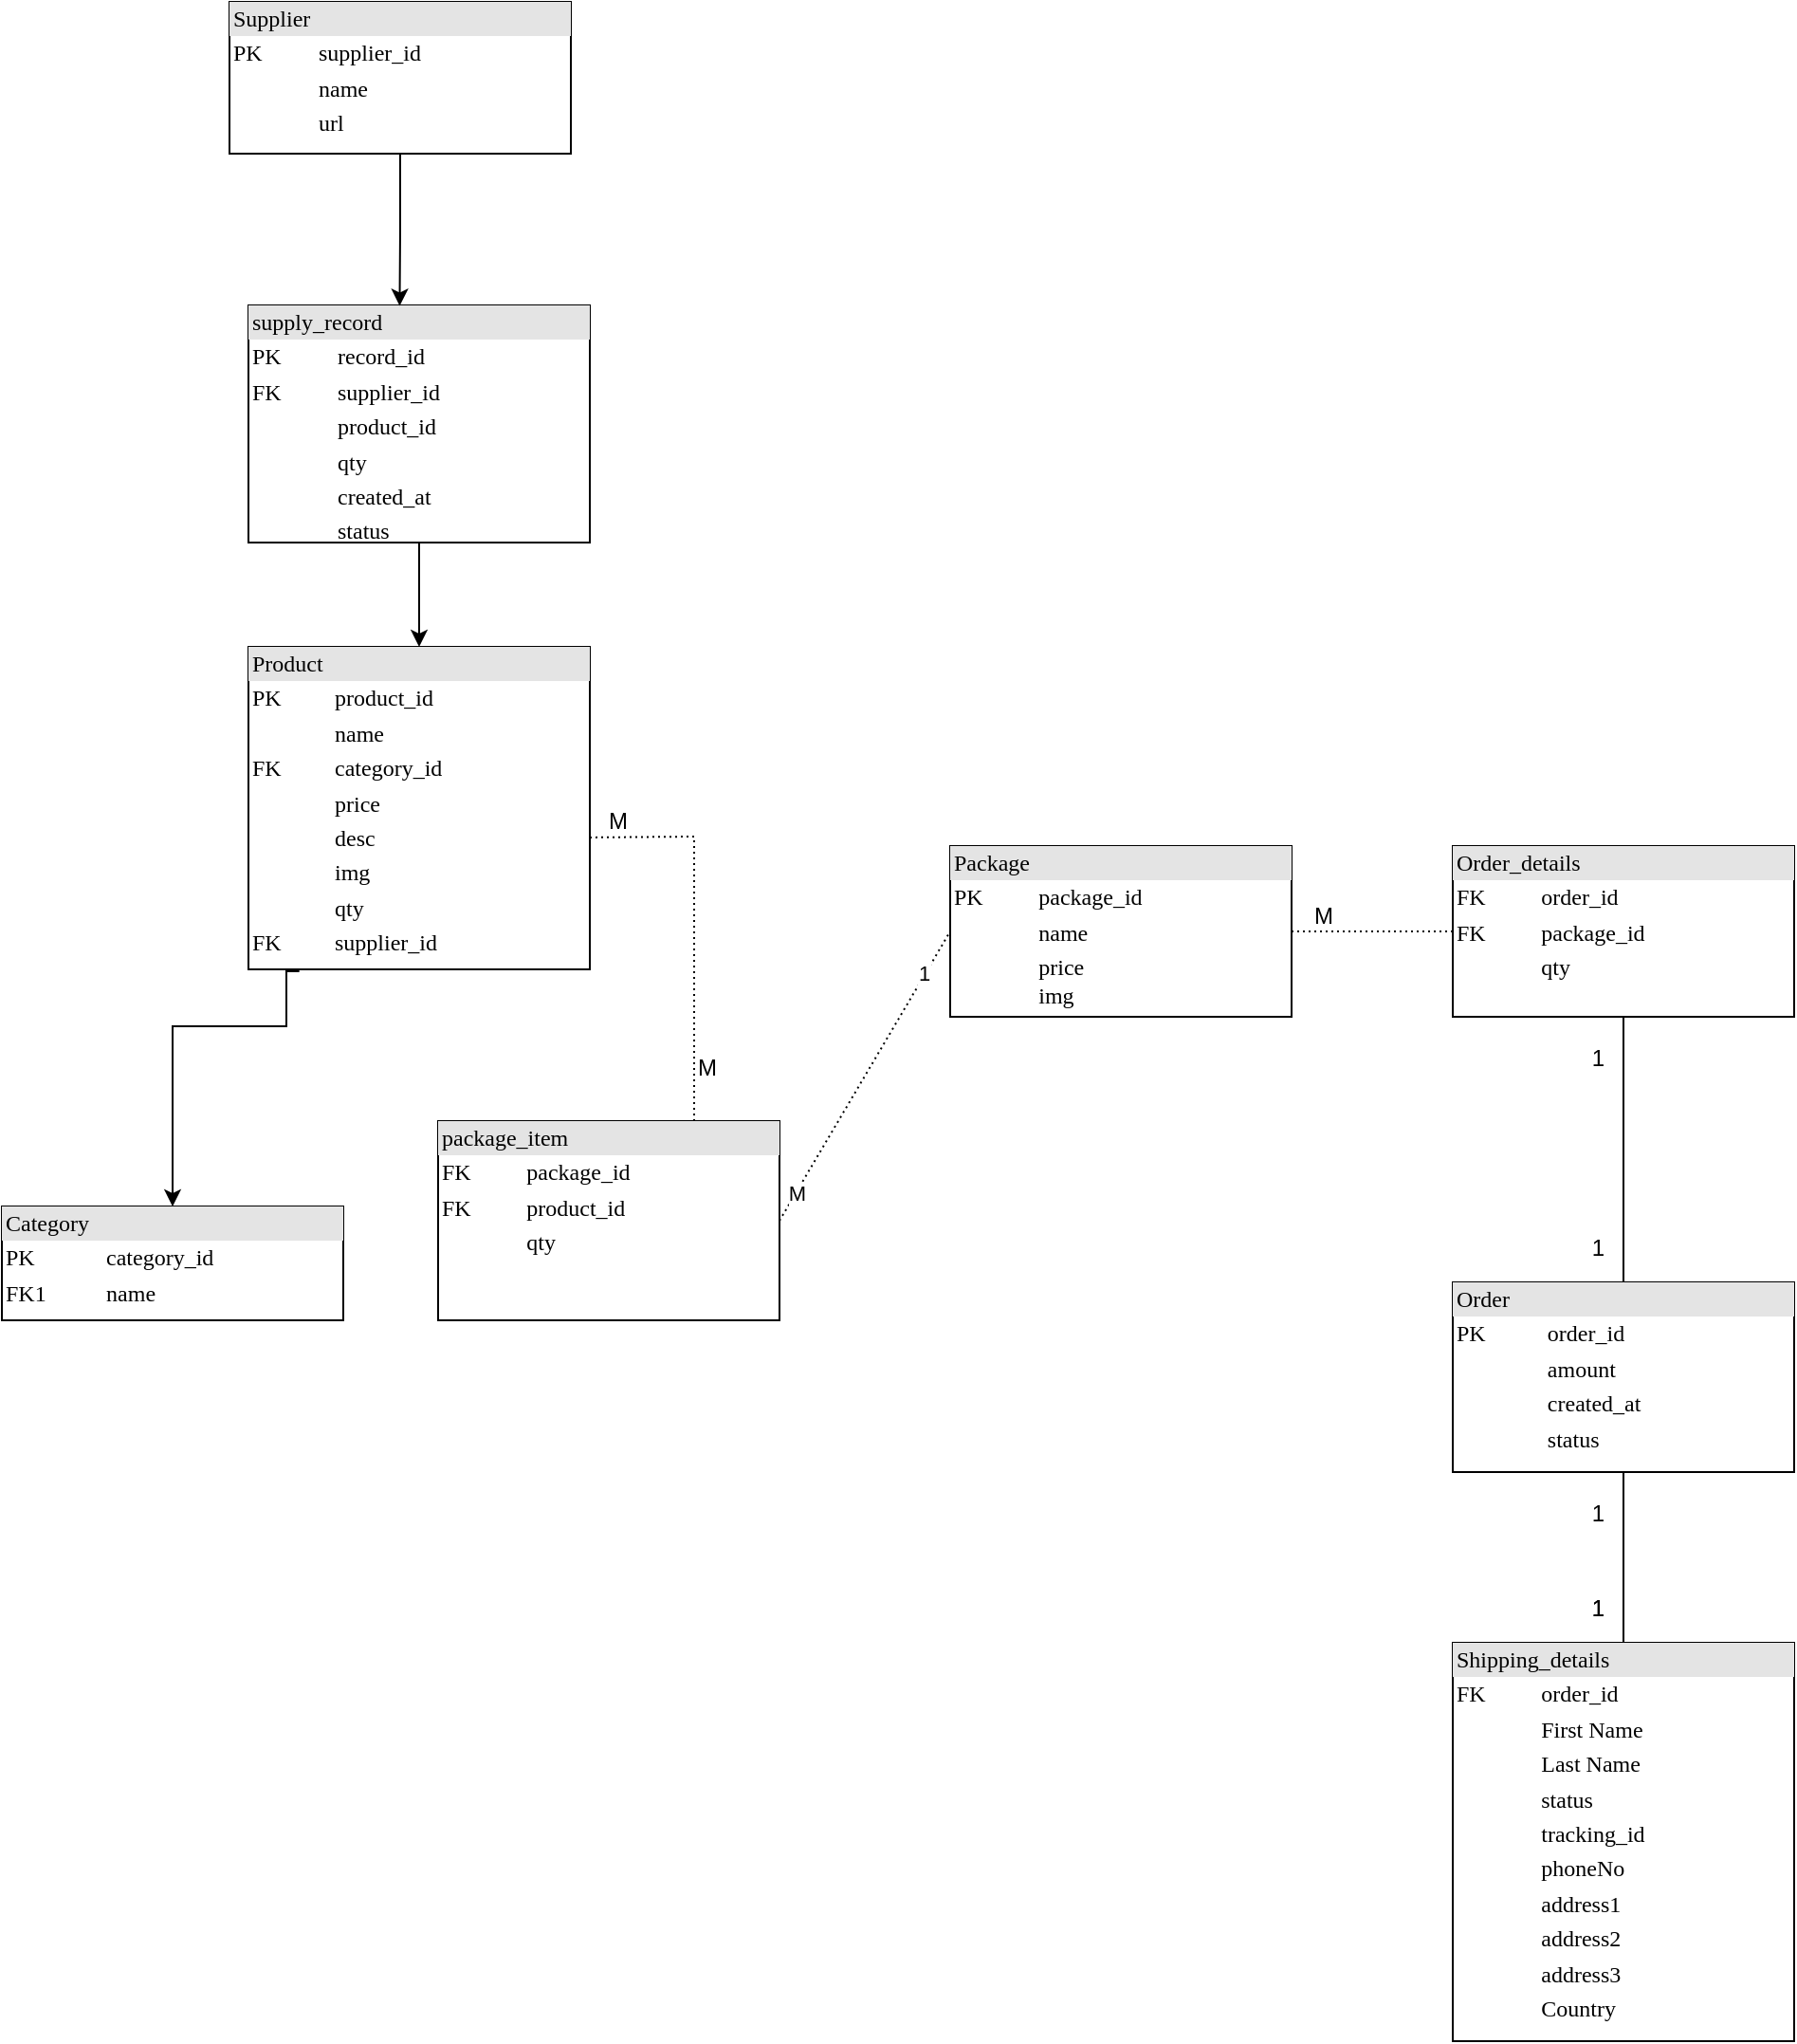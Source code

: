 <mxfile version="13.10.9" type="device"><diagram name="Page-1" id="2ca16b54-16f6-2749-3443-fa8db7711227"><mxGraphModel dx="918" dy="934" grid="1" gridSize="10" guides="1" tooltips="1" connect="1" arrows="1" fold="1" page="1" pageScale="1" pageWidth="1100" pageHeight="850" background="#ffffff" math="0" shadow="0"><root><mxCell id="0"/><mxCell id="1" parent="0"/><mxCell id="2ed32ef02a7f4228-1" value="&lt;div style=&quot;box-sizing: border-box ; width: 100% ; background: #e4e4e4 ; padding: 2px&quot;&gt;Package&lt;/div&gt;&lt;table style=&quot;width: 100% ; font-size: 1em&quot; cellpadding=&quot;2&quot; cellspacing=&quot;0&quot;&gt;&lt;tbody&gt;&lt;tr&gt;&lt;td&gt;PK&lt;/td&gt;&lt;td&gt;package_id&lt;/td&gt;&lt;/tr&gt;&lt;tr&gt;&lt;td&gt;&lt;br&gt;&lt;/td&gt;&lt;td&gt;name&lt;/td&gt;&lt;/tr&gt;&lt;tr&gt;&lt;td&gt;&lt;/td&gt;&lt;td&gt;price&lt;br&gt;img&lt;/td&gt;&lt;/tr&gt;&lt;/tbody&gt;&lt;/table&gt;" style="verticalAlign=top;align=left;overflow=fill;html=1;rounded=0;shadow=0;comic=0;labelBackgroundColor=none;strokeWidth=1;fontFamily=Verdana;fontSize=12" parent="1" vertex="1"><mxGeometry x="500" y="805" width="180" height="90" as="geometry"/></mxCell><mxCell id="2ed32ef02a7f4228-2" value="&lt;div style=&quot;box-sizing: border-box ; width: 100% ; background: #e4e4e4 ; padding: 2px&quot;&gt;Order&lt;/div&gt;&lt;table style=&quot;width: 100% ; font-size: 1em&quot; cellpadding=&quot;2&quot; cellspacing=&quot;0&quot;&gt;&lt;tbody&gt;&lt;tr&gt;&lt;td&gt;PK&lt;/td&gt;&lt;td&gt;order_id&lt;/td&gt;&lt;/tr&gt;&lt;tr&gt;&lt;td&gt;&lt;br&gt;&lt;/td&gt;&lt;td&gt;amount&lt;br&gt;&lt;/td&gt;&lt;/tr&gt;&lt;tr&gt;&lt;td&gt;&lt;br&gt;&lt;/td&gt;&lt;td&gt;created_at&lt;br&gt;&lt;/td&gt;&lt;/tr&gt;&lt;tr&gt;&lt;td&gt;&lt;br&gt;&lt;/td&gt;&lt;td&gt;status&lt;br&gt;&lt;/td&gt;&lt;/tr&gt;&lt;/tbody&gt;&lt;/table&gt;" style="verticalAlign=top;align=left;overflow=fill;html=1;rounded=0;shadow=0;comic=0;labelBackgroundColor=none;strokeWidth=1;fontFamily=Verdana;fontSize=12" parent="1" vertex="1"><mxGeometry x="765" y="1035" width="180" height="100" as="geometry"/></mxCell><mxCell id="2ed32ef02a7f4228-5" value="&lt;div style=&quot;box-sizing: border-box ; width: 100% ; background: #e4e4e4 ; padding: 2px&quot;&gt;package_item&lt;/div&gt;&lt;table style=&quot;width: 100% ; font-size: 1em&quot; cellpadding=&quot;2&quot; cellspacing=&quot;0&quot;&gt;&lt;tbody&gt;&lt;tr&gt;&lt;td&gt;FK&lt;/td&gt;&lt;td&gt;package_id&lt;/td&gt;&lt;/tr&gt;&lt;tr&gt;&lt;td&gt;FK&lt;/td&gt;&lt;td&gt;product_id&lt;/td&gt;&lt;/tr&gt;&lt;tr&gt;&lt;td&gt;&lt;br&gt;&lt;/td&gt;&lt;td&gt;qty&lt;/td&gt;&lt;/tr&gt;&lt;/tbody&gt;&lt;/table&gt;" style="verticalAlign=top;align=left;overflow=fill;html=1;rounded=0;shadow=0;comic=0;labelBackgroundColor=none;strokeWidth=1;fontFamily=Verdana;fontSize=12" parent="1" vertex="1"><mxGeometry x="230" y="950" width="180" height="105" as="geometry"/></mxCell><mxCell id="vU2rkcjnPl_LHDInV1vs-32" style="edgeStyle=orthogonalEdgeStyle;rounded=0;orthogonalLoop=1;jettySize=auto;html=1;exitX=0.5;exitY=1;exitDx=0;exitDy=0;entryX=0.5;entryY=0;entryDx=0;entryDy=0;" parent="1" source="2ed32ef02a7f4228-6" target="2ed32ef02a7f4228-8" edge="1"><mxGeometry relative="1" as="geometry"/></mxCell><mxCell id="2ed32ef02a7f4228-6" value="&lt;div style=&quot;box-sizing: border-box ; width: 100% ; background: #e4e4e4 ; padding: 2px&quot;&gt;supply_record&lt;/div&gt;&lt;table style=&quot;width: 100% ; font-size: 1em&quot; cellpadding=&quot;2&quot; cellspacing=&quot;0&quot;&gt;&lt;tbody&gt;&lt;tr&gt;&lt;td&gt;PK&lt;/td&gt;&lt;td&gt;record_id&lt;/td&gt;&lt;/tr&gt;&lt;tr&gt;&lt;td&gt;FK&lt;/td&gt;&lt;td&gt;supplier_id&lt;/td&gt;&lt;/tr&gt;&lt;tr&gt;&lt;td&gt;&lt;/td&gt;&lt;td&gt;product_id&lt;/td&gt;&lt;/tr&gt;&lt;tr&gt;&lt;td&gt;&lt;br&gt;&lt;/td&gt;&lt;td&gt;qty&lt;br&gt;&lt;/td&gt;&lt;/tr&gt;&lt;tr&gt;&lt;td&gt;&lt;br&gt;&lt;/td&gt;&lt;td&gt;created_at&lt;br&gt;&lt;/td&gt;&lt;/tr&gt;&lt;tr&gt;&lt;td&gt;&lt;br&gt;&lt;/td&gt;&lt;td&gt;status&lt;/td&gt;&lt;/tr&gt;&lt;/tbody&gt;&lt;/table&gt;" style="verticalAlign=top;align=left;overflow=fill;html=1;rounded=0;shadow=0;comic=0;labelBackgroundColor=none;strokeWidth=1;fontFamily=Verdana;fontSize=12" parent="1" vertex="1"><mxGeometry x="130" y="520" width="180" height="125" as="geometry"/></mxCell><mxCell id="2ed32ef02a7f4228-7" value="&lt;div style=&quot;box-sizing: border-box ; width: 100% ; background: #e4e4e4 ; padding: 2px&quot;&gt;Category&lt;/div&gt;&lt;table style=&quot;width: 100% ; font-size: 1em&quot; cellpadding=&quot;2&quot; cellspacing=&quot;0&quot;&gt;&lt;tbody&gt;&lt;tr&gt;&lt;td&gt;PK&lt;/td&gt;&lt;td&gt;category_id&lt;/td&gt;&lt;/tr&gt;&lt;tr&gt;&lt;td&gt;FK1&lt;/td&gt;&lt;td&gt;name&lt;/td&gt;&lt;/tr&gt;&lt;/tbody&gt;&lt;/table&gt;" style="verticalAlign=top;align=left;overflow=fill;html=1;rounded=0;shadow=0;comic=0;labelBackgroundColor=none;strokeWidth=1;fontFamily=Verdana;fontSize=12" parent="1" vertex="1"><mxGeometry y="995" width="180" height="60" as="geometry"/></mxCell><mxCell id="vU2rkcjnPl_LHDInV1vs-36" style="edgeStyle=orthogonalEdgeStyle;rounded=0;orthogonalLoop=1;jettySize=auto;html=1;exitX=0.149;exitY=1.006;exitDx=0;exitDy=0;entryX=0.5;entryY=0;entryDx=0;entryDy=0;exitPerimeter=0;" parent="1" source="2ed32ef02a7f4228-8" target="2ed32ef02a7f4228-7" edge="1"><mxGeometry relative="1" as="geometry"><mxPoint x="90" y="990" as="targetPoint"/><Array as="points"><mxPoint x="150" y="871"/><mxPoint x="150" y="900"/><mxPoint x="90" y="900"/></Array></mxGeometry></mxCell><mxCell id="2ed32ef02a7f4228-8" value="&lt;div style=&quot;box-sizing: border-box ; width: 100% ; background: #e4e4e4 ; padding: 2px&quot;&gt;Product&lt;/div&gt;&lt;table style=&quot;width: 100% ; font-size: 1em&quot; cellpadding=&quot;2&quot; cellspacing=&quot;0&quot;&gt;&lt;tbody&gt;&lt;tr&gt;&lt;td&gt;PK&lt;/td&gt;&lt;td&gt;product_id&lt;/td&gt;&lt;/tr&gt;&lt;tr&gt;&lt;td&gt;&lt;/td&gt;&lt;td&gt;name&lt;/td&gt;&lt;/tr&gt;&lt;tr&gt;&lt;td&gt;FK&lt;/td&gt;&lt;td&gt;category_id&lt;/td&gt;&lt;/tr&gt;&lt;tr&gt;&lt;td&gt;&lt;br&gt;&lt;/td&gt;&lt;td&gt;price&lt;/td&gt;&lt;/tr&gt;&lt;tr&gt;&lt;td&gt;&lt;br&gt;&lt;/td&gt;&lt;td&gt;desc&lt;br&gt;&lt;/td&gt;&lt;/tr&gt;&lt;tr&gt;&lt;td&gt;&lt;br&gt;&lt;/td&gt;&lt;td&gt;img&lt;br&gt;&lt;/td&gt;&lt;/tr&gt;&lt;tr&gt;&lt;td&gt;&lt;br&gt;&lt;/td&gt;&lt;td&gt;qty&lt;/td&gt;&lt;/tr&gt;&lt;tr&gt;&lt;td&gt;FK&lt;/td&gt;&lt;td&gt;supplier_id&lt;/td&gt;&lt;/tr&gt;&lt;/tbody&gt;&lt;/table&gt;" style="verticalAlign=top;align=left;overflow=fill;html=1;rounded=0;shadow=0;comic=0;labelBackgroundColor=none;strokeWidth=1;fontFamily=Verdana;fontSize=12" parent="1" vertex="1"><mxGeometry x="130" y="700" width="180" height="170" as="geometry"/></mxCell><mxCell id="vU2rkcjnPl_LHDInV1vs-33" style="edgeStyle=orthogonalEdgeStyle;rounded=0;orthogonalLoop=1;jettySize=auto;html=1;entryX=0.443;entryY=0.002;entryDx=0;entryDy=0;entryPerimeter=0;" parent="1" source="2ed32ef02a7f4228-9" target="2ed32ef02a7f4228-6" edge="1"><mxGeometry relative="1" as="geometry"><mxPoint x="206" y="557" as="targetPoint"/></mxGeometry></mxCell><mxCell id="2ed32ef02a7f4228-9" value="&lt;div style=&quot;box-sizing: border-box ; width: 100% ; background: #e4e4e4 ; padding: 2px&quot;&gt;Supplier&lt;/div&gt;&lt;table style=&quot;width: 100% ; font-size: 1em&quot; cellpadding=&quot;2&quot; cellspacing=&quot;0&quot;&gt;&lt;tbody&gt;&lt;tr&gt;&lt;td&gt;PK&lt;/td&gt;&lt;td&gt;supplier_id&lt;/td&gt;&lt;/tr&gt;&lt;tr&gt;&lt;td&gt;&lt;br&gt;&lt;/td&gt;&lt;td&gt;name&lt;/td&gt;&lt;/tr&gt;&lt;tr&gt;&lt;td&gt;&lt;/td&gt;&lt;td&gt;url&lt;/td&gt;&lt;/tr&gt;&lt;/tbody&gt;&lt;/table&gt;" style="verticalAlign=top;align=left;overflow=fill;html=1;rounded=0;shadow=0;comic=0;labelBackgroundColor=none;strokeWidth=1;fontFamily=Verdana;fontSize=12" parent="1" vertex="1"><mxGeometry x="120" y="360" width="180" height="80" as="geometry"/></mxCell><mxCell id="2ed32ef02a7f4228-10" value="&lt;div style=&quot;box-sizing: border-box ; width: 100% ; background: #e4e4e4 ; padding: 2px&quot;&gt;Shipping_details&lt;/div&gt;&lt;table style=&quot;width: 100% ; font-size: 1em&quot; cellpadding=&quot;2&quot; cellspacing=&quot;0&quot;&gt;&lt;tbody&gt;&lt;tr&gt;&lt;td&gt;FK&lt;/td&gt;&lt;td&gt;order_id&lt;/td&gt;&lt;/tr&gt;&lt;tr&gt;&lt;td&gt;&lt;br&gt;&lt;/td&gt;&lt;td&gt;First Name&lt;/td&gt;&lt;/tr&gt;&lt;tr&gt;&lt;td&gt;&lt;/td&gt;&lt;td&gt;Last Name&lt;/td&gt;&lt;/tr&gt;&lt;tr&gt;&lt;td&gt;&lt;br&gt;&lt;/td&gt;&lt;td&gt;status&lt;/td&gt;&lt;/tr&gt;&lt;tr&gt;&lt;td&gt;&lt;br&gt;&lt;/td&gt;&lt;td&gt;tracking_id&lt;br&gt;&lt;/td&gt;&lt;/tr&gt;&lt;tr&gt;&lt;td&gt;&lt;br&gt;&lt;/td&gt;&lt;td&gt;phoneNo&lt;br&gt;&lt;/td&gt;&lt;/tr&gt;&lt;tr&gt;&lt;td&gt;&lt;br&gt;&lt;/td&gt;&lt;td&gt;address1&lt;/td&gt;&lt;/tr&gt;&lt;tr&gt;&lt;td&gt;&lt;br&gt;&lt;/td&gt;&lt;td&gt;address2&lt;/td&gt;&lt;/tr&gt;&lt;tr&gt;&lt;td&gt;&lt;br&gt;&lt;/td&gt;&lt;td&gt;address3&lt;/td&gt;&lt;/tr&gt;&lt;tr&gt;&lt;td&gt;&lt;br&gt;&lt;/td&gt;&lt;td&gt;Country&lt;/td&gt;&lt;/tr&gt;&lt;/tbody&gt;&lt;/table&gt;" style="verticalAlign=top;align=left;overflow=fill;html=1;rounded=0;shadow=0;comic=0;labelBackgroundColor=none;strokeWidth=1;fontFamily=Verdana;fontSize=12" parent="1" vertex="1"><mxGeometry x="765" y="1225" width="180" height="210" as="geometry"/></mxCell><mxCell id="2ed32ef02a7f4228-11" value="&lt;div style=&quot;box-sizing: border-box ; width: 100% ; background: #e4e4e4 ; padding: 2px&quot;&gt;Order_details&lt;/div&gt;&lt;table style=&quot;width: 100% ; font-size: 1em&quot; cellpadding=&quot;2&quot; cellspacing=&quot;0&quot;&gt;&lt;tbody&gt;&lt;tr&gt;&lt;td&gt;FK&lt;/td&gt;&lt;td&gt;order_id&lt;/td&gt;&lt;/tr&gt;&lt;tr&gt;&lt;td&gt;FK&lt;/td&gt;&lt;td&gt;package_id&lt;/td&gt;&lt;/tr&gt;&lt;tr&gt;&lt;td&gt;&lt;/td&gt;&lt;td&gt;qty&lt;/td&gt;&lt;/tr&gt;&lt;/tbody&gt;&lt;/table&gt;" style="verticalAlign=top;align=left;overflow=fill;html=1;rounded=0;shadow=0;comic=0;labelBackgroundColor=none;strokeWidth=1;fontFamily=Verdana;fontSize=12" parent="1" vertex="1"><mxGeometry x="765" y="805" width="180" height="90" as="geometry"/></mxCell><mxCell id="vU2rkcjnPl_LHDInV1vs-2" value="" style="endArrow=none;html=1;rounded=0;dashed=1;dashPattern=1 2;exitX=1;exitY=0.5;exitDx=0;exitDy=0;entryX=0;entryY=0.5;entryDx=0;entryDy=0;" parent="1" source="2ed32ef02a7f4228-5" target="2ed32ef02a7f4228-1" edge="1"><mxGeometry relative="1" as="geometry"><mxPoint x="455" y="1175" as="sourcePoint"/><mxPoint x="685" y="1285" as="targetPoint"/></mxGeometry></mxCell><mxCell id="vU2rkcjnPl_LHDInV1vs-5" value="M" style="edgeLabel;html=1;align=center;verticalAlign=middle;resizable=0;points=[];" parent="vU2rkcjnPl_LHDInV1vs-2" vertex="1" connectable="0"><mxGeometry x="-0.81" relative="1" as="geometry"><mxPoint as="offset"/></mxGeometry></mxCell><mxCell id="vU2rkcjnPl_LHDInV1vs-6" value="1" style="edgeLabel;html=1;align=center;verticalAlign=middle;resizable=0;points=[];" parent="vU2rkcjnPl_LHDInV1vs-2" vertex="1" connectable="0"><mxGeometry x="0.707" y="1" relative="1" as="geometry"><mxPoint as="offset"/></mxGeometry></mxCell><mxCell id="vU2rkcjnPl_LHDInV1vs-14" value="" style="endArrow=none;html=1;rounded=0;dashed=1;dashPattern=1 2;exitX=0.75;exitY=0;exitDx=0;exitDy=0;entryX=0.998;entryY=0.591;entryDx=0;entryDy=0;entryPerimeter=0;" parent="1" source="2ed32ef02a7f4228-5" target="2ed32ef02a7f4228-8" edge="1"><mxGeometry relative="1" as="geometry"><mxPoint x="625" y="935" as="sourcePoint"/><mxPoint x="785" y="935" as="targetPoint"/><Array as="points"><mxPoint x="365" y="800"/></Array></mxGeometry></mxCell><mxCell id="vU2rkcjnPl_LHDInV1vs-15" value="M" style="resizable=0;html=1;align=left;verticalAlign=bottom;" parent="vU2rkcjnPl_LHDInV1vs-14" connectable="0" vertex="1"><mxGeometry x="-1" relative="1" as="geometry"><mxPoint y="-20" as="offset"/></mxGeometry></mxCell><mxCell id="vU2rkcjnPl_LHDInV1vs-16" value="M" style="resizable=0;html=1;align=right;verticalAlign=bottom;" parent="vU2rkcjnPl_LHDInV1vs-14" connectable="0" vertex="1"><mxGeometry x="1" relative="1" as="geometry"><mxPoint x="21" as="offset"/></mxGeometry></mxCell><mxCell id="vU2rkcjnPl_LHDInV1vs-20" value="" style="endArrow=none;html=1;rounded=0;dashed=1;dashPattern=1 2;exitX=1;exitY=0.5;exitDx=0;exitDy=0;entryX=0;entryY=0.5;entryDx=0;entryDy=0;" parent="1" source="2ed32ef02a7f4228-1" target="2ed32ef02a7f4228-11" edge="1"><mxGeometry relative="1" as="geometry"><mxPoint x="655" y="752.5" as="sourcePoint"/><mxPoint x="775" y="860.0" as="targetPoint"/></mxGeometry></mxCell><mxCell id="vU2rkcjnPl_LHDInV1vs-21" value="M" style="resizable=0;html=1;align=left;verticalAlign=bottom;" parent="vU2rkcjnPl_LHDInV1vs-20" connectable="0" vertex="1"><mxGeometry x="-1" relative="1" as="geometry"><mxPoint x="10" as="offset"/></mxGeometry></mxCell><mxCell id="vU2rkcjnPl_LHDInV1vs-24" value="" style="endArrow=none;html=1;rounded=0;exitX=0.5;exitY=1;exitDx=0;exitDy=0;entryX=0.5;entryY=0;entryDx=0;entryDy=0;" parent="1" source="2ed32ef02a7f4228-11" target="2ed32ef02a7f4228-2" edge="1"><mxGeometry relative="1" as="geometry"><mxPoint x="865" y="1005" as="sourcePoint"/><mxPoint x="1025" y="1005" as="targetPoint"/></mxGeometry></mxCell><mxCell id="vU2rkcjnPl_LHDInV1vs-25" value="1" style="resizable=0;html=1;align=right;verticalAlign=bottom;" parent="vU2rkcjnPl_LHDInV1vs-24" connectable="0" vertex="1"><mxGeometry x="1" relative="1" as="geometry"><mxPoint x="-10" y="-10" as="offset"/></mxGeometry></mxCell><mxCell id="vU2rkcjnPl_LHDInV1vs-26" value="1" style="resizable=0;html=1;align=right;verticalAlign=bottom;" parent="1" connectable="0" vertex="1"><mxGeometry x="845.0" y="925" as="geometry"/></mxCell><mxCell id="vU2rkcjnPl_LHDInV1vs-27" value="1" style="resizable=0;html=1;align=right;verticalAlign=bottom;" parent="1" connectable="0" vertex="1"><mxGeometry x="845" y="1215" as="geometry"/></mxCell><mxCell id="vU2rkcjnPl_LHDInV1vs-28" value="1" style="resizable=0;html=1;align=right;verticalAlign=bottom;" parent="1" connectable="0" vertex="1"><mxGeometry x="845.0" y="1165" as="geometry"/></mxCell><mxCell id="vU2rkcjnPl_LHDInV1vs-29" value="" style="endArrow=none;html=1;rounded=0;exitX=0.5;exitY=1;exitDx=0;exitDy=0;entryX=0.5;entryY=0;entryDx=0;entryDy=0;" parent="1" source="2ed32ef02a7f4228-2" target="2ed32ef02a7f4228-10" edge="1"><mxGeometry relative="1" as="geometry"><mxPoint x="855" y="1165" as="sourcePoint"/><mxPoint x="855" y="1185" as="targetPoint"/></mxGeometry></mxCell><mxCell id="vU2rkcjnPl_LHDInV1vs-30" value="1" style="resizable=0;html=1;align=right;verticalAlign=bottom;" parent="vU2rkcjnPl_LHDInV1vs-29" connectable="0" vertex="1"><mxGeometry x="1" relative="1" as="geometry"><mxPoint x="-10" y="-10" as="offset"/></mxGeometry></mxCell></root></mxGraphModel></diagram></mxfile>